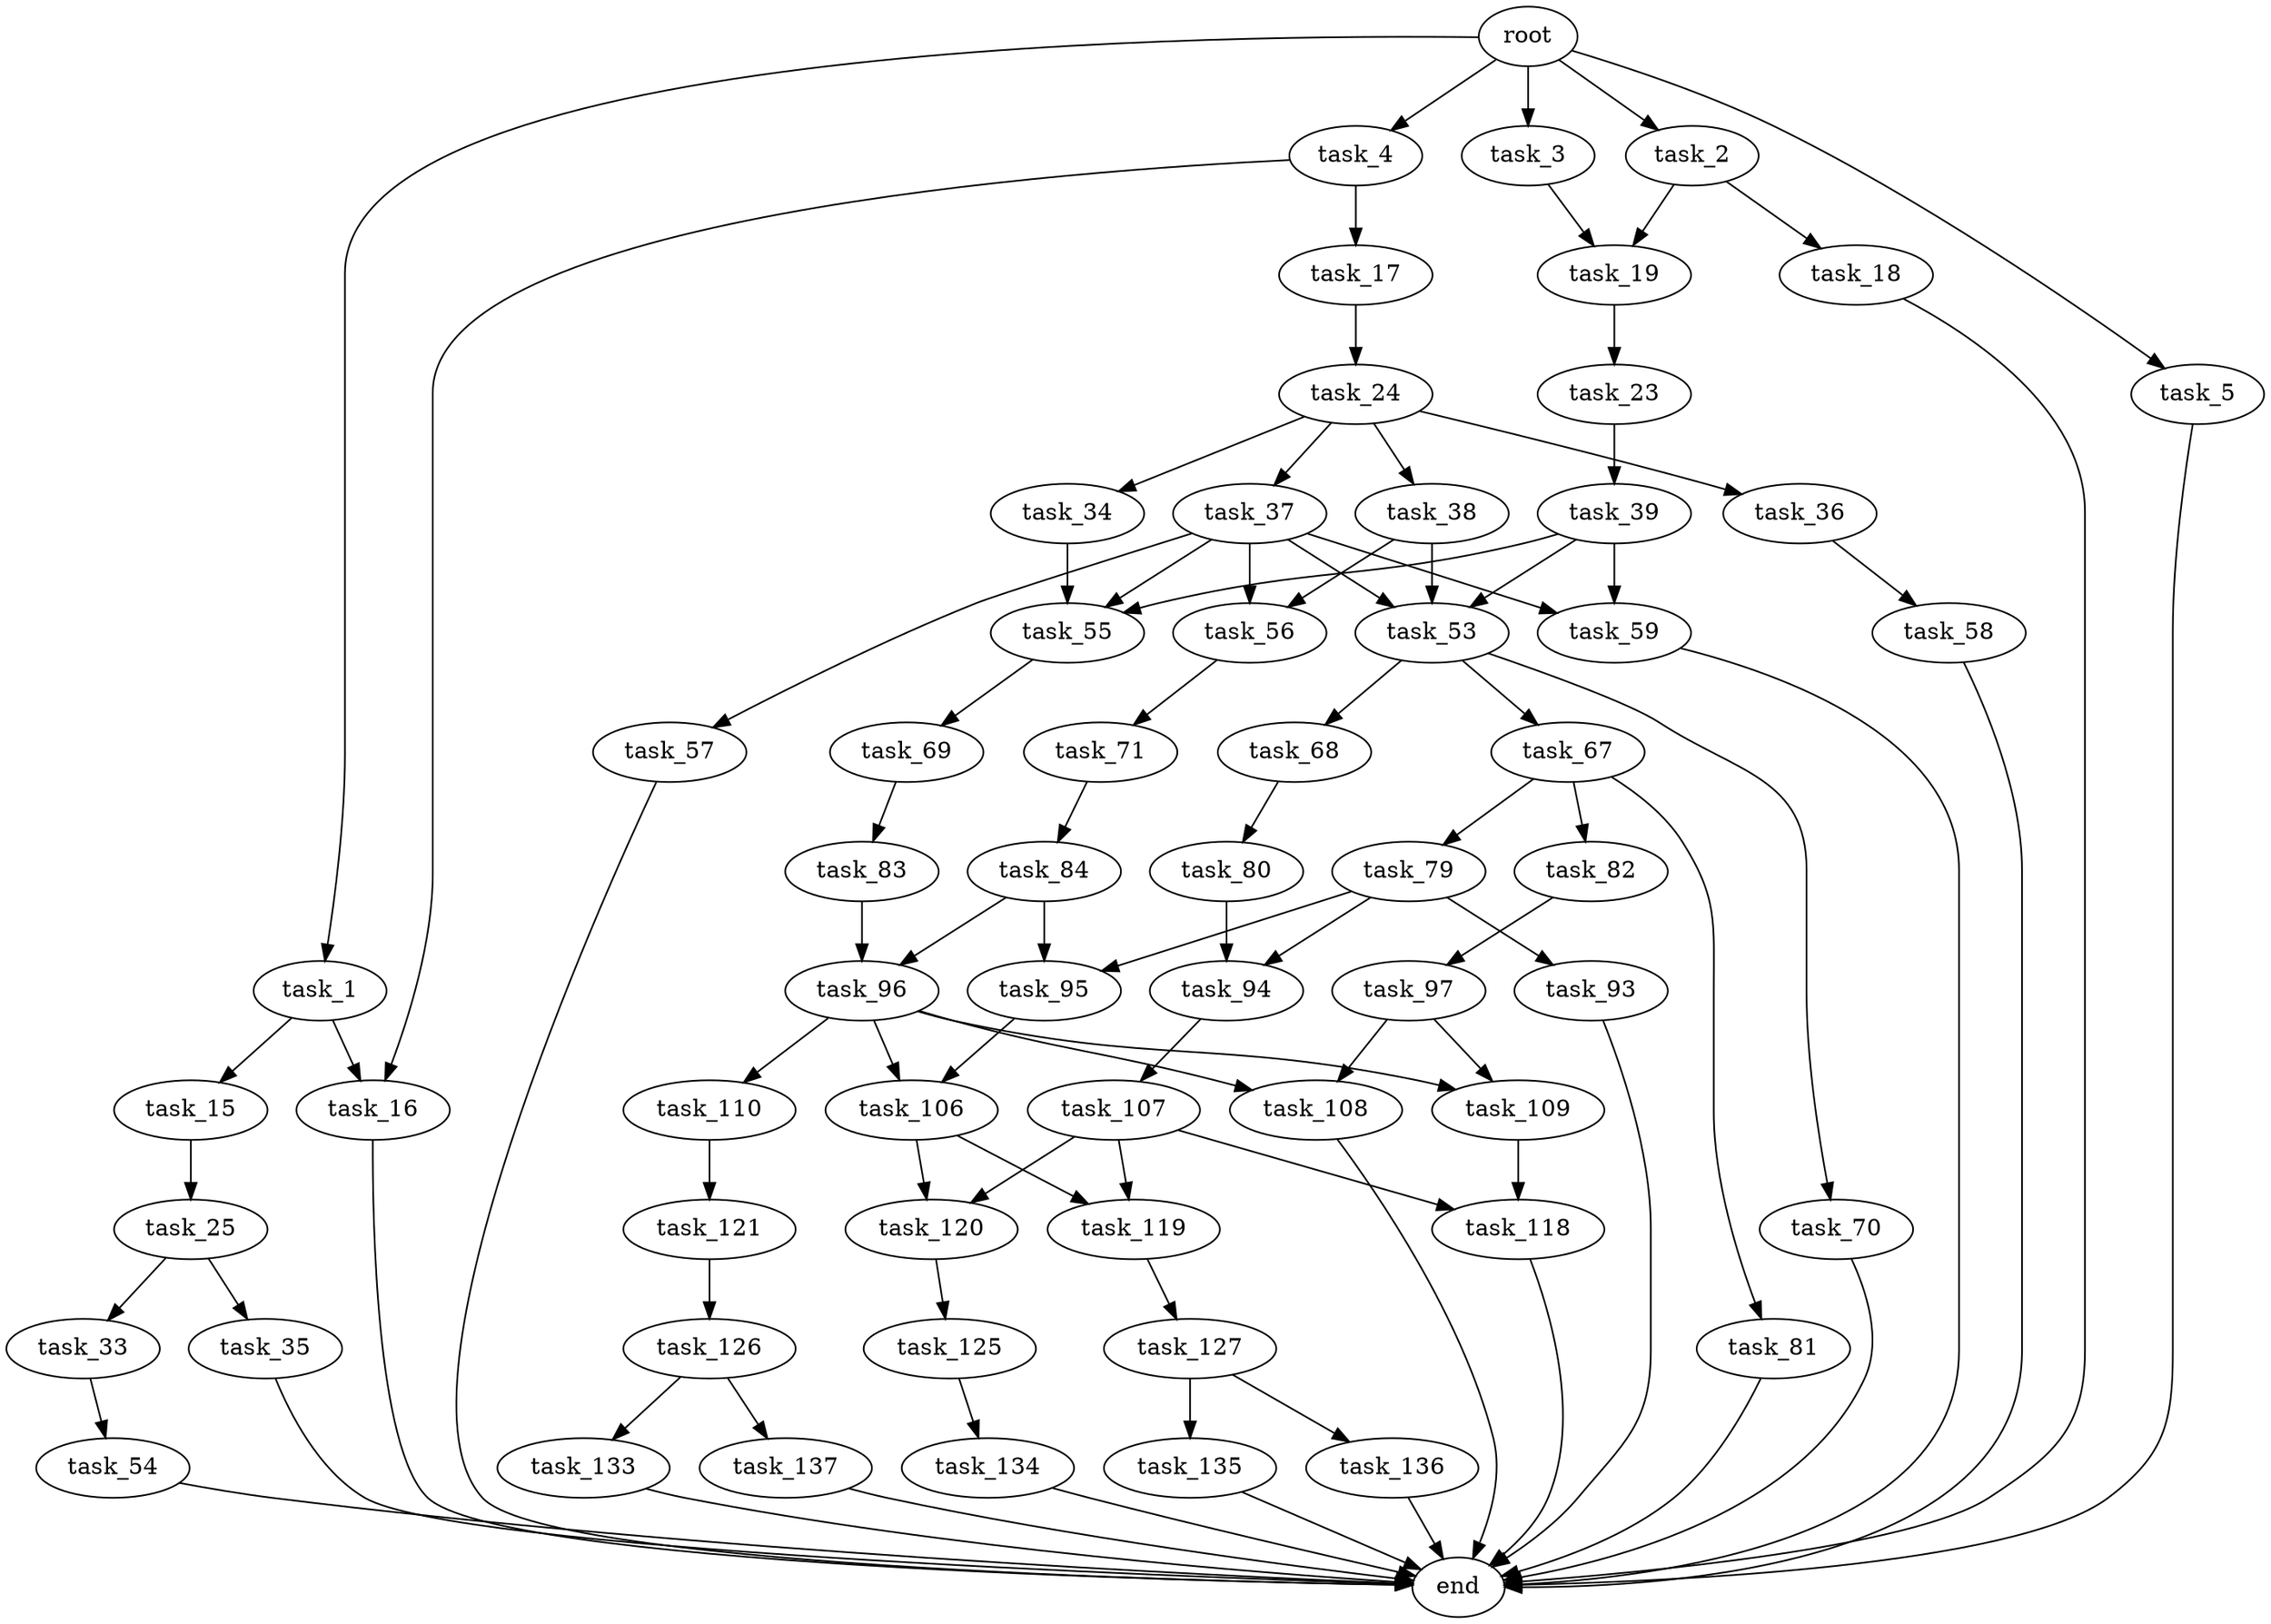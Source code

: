digraph G {
  root [size="0.000000"];
  task_1 [size="502549846416.000000"];
  task_2 [size="18184177962.000000"];
  task_3 [size="1731838493.000000"];
  task_4 [size="25411351828.000000"];
  task_5 [size="28991029248.000000"];
  task_15 [size="549755813888.000000"];
  task_16 [size="9885272120.000000"];
  task_17 [size="68719476736.000000"];
  task_18 [size="889177501809.000000"];
  task_19 [size="1101592437.000000"];
  task_23 [size="134217728000.000000"];
  task_24 [size="789820743729.000000"];
  task_25 [size="162160738661.000000"];
  task_33 [size="68719476736.000000"];
  task_34 [size="6447402675.000000"];
  task_35 [size="18168306536.000000"];
  task_36 [size="782757789696.000000"];
  task_37 [size="1652739361.000000"];
  task_38 [size="306059228330.000000"];
  task_39 [size="28991029248.000000"];
  task_53 [size="549755813888.000000"];
  task_54 [size="718578559006.000000"];
  task_55 [size="10186640156.000000"];
  task_56 [size="134217728000.000000"];
  task_57 [size="28991029248.000000"];
  task_58 [size="21630076558.000000"];
  task_59 [size="1857172033.000000"];
  task_67 [size="368293445632.000000"];
  task_68 [size="70029728586.000000"];
  task_69 [size="782757789696.000000"];
  task_70 [size="19158485381.000000"];
  task_71 [size="5244776189.000000"];
  task_79 [size="15373596205.000000"];
  task_80 [size="1912147859.000000"];
  task_81 [size="1073741824000.000000"];
  task_82 [size="91804907929.000000"];
  task_83 [size="181097809033.000000"];
  task_84 [size="3670538886.000000"];
  task_93 [size="41677925019.000000"];
  task_94 [size="19531870445.000000"];
  task_95 [size="231928233984.000000"];
  task_96 [size="150279662599.000000"];
  task_97 [size="68719476736.000000"];
  task_106 [size="68719476736.000000"];
  task_107 [size="229381036957.000000"];
  task_108 [size="368293445632.000000"];
  task_109 [size="15081269920.000000"];
  task_110 [size="28991029248.000000"];
  task_118 [size="782757789696.000000"];
  task_119 [size="8589934592.000000"];
  task_120 [size="68719476736.000000"];
  task_121 [size="368293445632.000000"];
  task_125 [size="22227283335.000000"];
  task_126 [size="2598193273.000000"];
  task_127 [size="10448115840.000000"];
  task_133 [size="3831482902.000000"];
  task_134 [size="112462855186.000000"];
  task_135 [size="134217728000.000000"];
  task_136 [size="231928233984.000000"];
  task_137 [size="108782780155.000000"];
  end [size="0.000000"];

  root -> task_1 [size="1.000000"];
  root -> task_2 [size="1.000000"];
  root -> task_3 [size="1.000000"];
  root -> task_4 [size="1.000000"];
  root -> task_5 [size="1.000000"];
  task_1 -> task_15 [size="411041792.000000"];
  task_1 -> task_16 [size="411041792.000000"];
  task_2 -> task_18 [size="536870912.000000"];
  task_2 -> task_19 [size="536870912.000000"];
  task_3 -> task_19 [size="33554432.000000"];
  task_4 -> task_16 [size="536870912.000000"];
  task_4 -> task_17 [size="536870912.000000"];
  task_5 -> end [size="1.000000"];
  task_15 -> task_25 [size="536870912.000000"];
  task_16 -> end [size="1.000000"];
  task_17 -> task_24 [size="134217728.000000"];
  task_18 -> end [size="1.000000"];
  task_19 -> task_23 [size="75497472.000000"];
  task_23 -> task_39 [size="209715200.000000"];
  task_24 -> task_34 [size="536870912.000000"];
  task_24 -> task_36 [size="536870912.000000"];
  task_24 -> task_37 [size="536870912.000000"];
  task_24 -> task_38 [size="536870912.000000"];
  task_25 -> task_33 [size="301989888.000000"];
  task_25 -> task_35 [size="301989888.000000"];
  task_33 -> task_54 [size="134217728.000000"];
  task_34 -> task_55 [size="679477248.000000"];
  task_35 -> end [size="1.000000"];
  task_36 -> task_58 [size="679477248.000000"];
  task_37 -> task_53 [size="33554432.000000"];
  task_37 -> task_55 [size="33554432.000000"];
  task_37 -> task_56 [size="33554432.000000"];
  task_37 -> task_57 [size="33554432.000000"];
  task_37 -> task_59 [size="33554432.000000"];
  task_38 -> task_53 [size="838860800.000000"];
  task_38 -> task_56 [size="838860800.000000"];
  task_39 -> task_53 [size="75497472.000000"];
  task_39 -> task_55 [size="75497472.000000"];
  task_39 -> task_59 [size="75497472.000000"];
  task_53 -> task_67 [size="536870912.000000"];
  task_53 -> task_68 [size="536870912.000000"];
  task_53 -> task_70 [size="536870912.000000"];
  task_54 -> end [size="1.000000"];
  task_55 -> task_69 [size="536870912.000000"];
  task_56 -> task_71 [size="209715200.000000"];
  task_57 -> end [size="1.000000"];
  task_58 -> end [size="1.000000"];
  task_59 -> end [size="1.000000"];
  task_67 -> task_79 [size="411041792.000000"];
  task_67 -> task_81 [size="411041792.000000"];
  task_67 -> task_82 [size="411041792.000000"];
  task_68 -> task_80 [size="75497472.000000"];
  task_69 -> task_83 [size="679477248.000000"];
  task_70 -> end [size="1.000000"];
  task_71 -> task_84 [size="536870912.000000"];
  task_79 -> task_93 [size="838860800.000000"];
  task_79 -> task_94 [size="838860800.000000"];
  task_79 -> task_95 [size="838860800.000000"];
  task_80 -> task_94 [size="33554432.000000"];
  task_81 -> end [size="1.000000"];
  task_82 -> task_97 [size="209715200.000000"];
  task_83 -> task_96 [size="134217728.000000"];
  task_84 -> task_95 [size="134217728.000000"];
  task_84 -> task_96 [size="134217728.000000"];
  task_93 -> end [size="1.000000"];
  task_94 -> task_107 [size="679477248.000000"];
  task_95 -> task_106 [size="301989888.000000"];
  task_96 -> task_106 [size="209715200.000000"];
  task_96 -> task_108 [size="209715200.000000"];
  task_96 -> task_109 [size="209715200.000000"];
  task_96 -> task_110 [size="209715200.000000"];
  task_97 -> task_108 [size="134217728.000000"];
  task_97 -> task_109 [size="134217728.000000"];
  task_106 -> task_119 [size="134217728.000000"];
  task_106 -> task_120 [size="134217728.000000"];
  task_107 -> task_118 [size="301989888.000000"];
  task_107 -> task_119 [size="301989888.000000"];
  task_107 -> task_120 [size="301989888.000000"];
  task_108 -> end [size="1.000000"];
  task_109 -> task_118 [size="33554432.000000"];
  task_110 -> task_121 [size="75497472.000000"];
  task_118 -> end [size="1.000000"];
  task_119 -> task_127 [size="33554432.000000"];
  task_120 -> task_125 [size="134217728.000000"];
  task_121 -> task_126 [size="411041792.000000"];
  task_125 -> task_134 [size="33554432.000000"];
  task_126 -> task_133 [size="134217728.000000"];
  task_126 -> task_137 [size="134217728.000000"];
  task_127 -> task_135 [size="209715200.000000"];
  task_127 -> task_136 [size="209715200.000000"];
  task_133 -> end [size="1.000000"];
  task_134 -> end [size="1.000000"];
  task_135 -> end [size="1.000000"];
  task_136 -> end [size="1.000000"];
  task_137 -> end [size="1.000000"];
}
